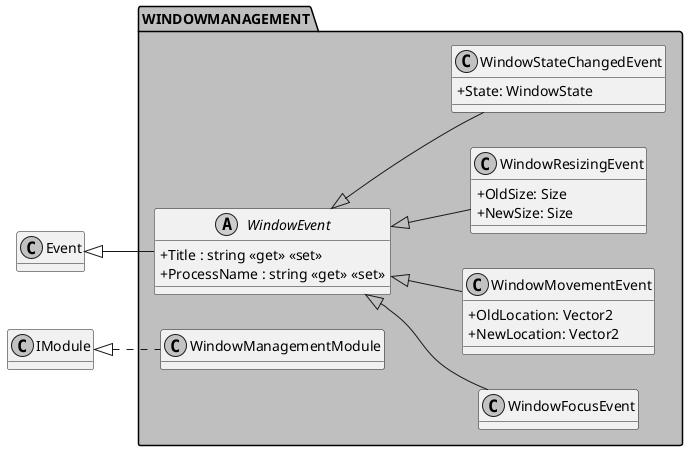 @startuml MODULES_WINDOWMANAGEMENT
skinparam monochrome true
'skinparam linetype ortho
skinparam classAttributeIconSize 0

left to right direction
hide empty fields
!startsub default
package "WINDOWMANAGEMENT" #BFBFBF {
    class WindowManagementModule {

    }

    abstract class WindowEvent {
        + Title : string <<get>> <<set>>
        + ProcessName : string <<get>> <<set>>
    }
    
    class WindowFocusEvent {

    }

    class WindowMovementEvent {
        + OldLocation: Vector2
        + NewLocation: Vector2
    }

    class WindowResizingEvent {
        + OldSize: Size
        + NewSize: Size
    }

    class WindowStateChangedEvent {
        + State: WindowState
    }
}

' WindowManagement
Event <|-- WindowEvent
IModule <|.. WindowManagementModule
WindowEvent <|-- WindowFocusEvent
WindowEvent <|-- WindowMovementEvent
WindowEvent <|-- WindowResizingEvent
WindowEvent <|-- WindowStateChangedEvent
!endsub
@enduml
